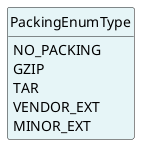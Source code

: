 @startuml
hide circle
hide methods
hide stereotype
show <<Enumeration>> stereotype
skinparam class {
   BackgroundColor<<Enumeration>> #E6F5F7
   BackgroundColor<<Ref>> #FFFFE0
   BackgroundColor<<Pivot>> #FFFFFFF
   BackgroundColor<<SimpleType>> #E2F0DA
   BackgroundColor #FCF2E3
}

class PackingEnumType <<Enumeration>> {
    NO_PACKING
    GZIP
    TAR
    VENDOR_EXT
    MINOR_EXT
}


@enduml